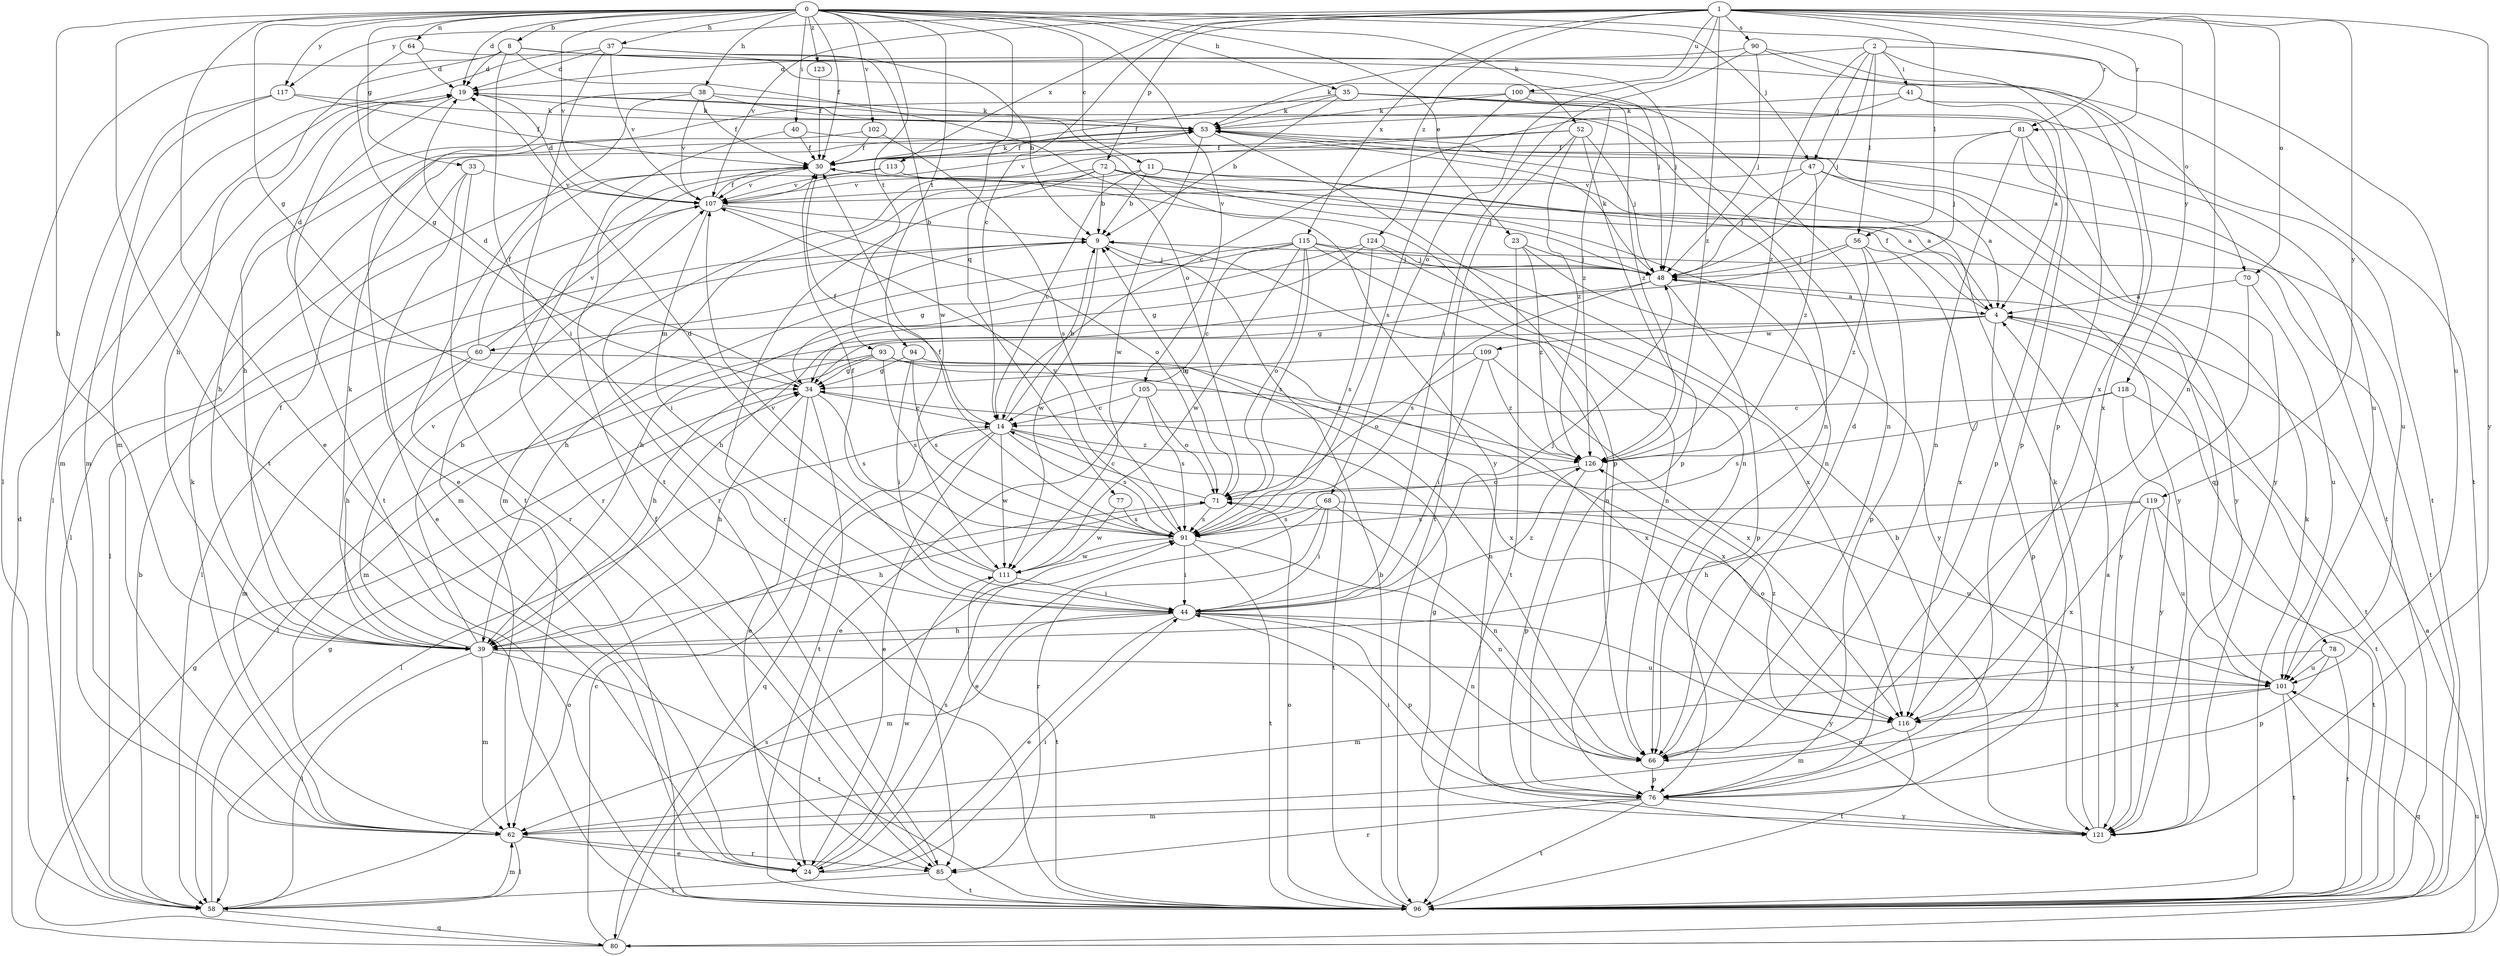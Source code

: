 strict digraph  {
0;
1;
2;
4;
8;
9;
11;
14;
19;
23;
24;
30;
33;
34;
35;
37;
38;
39;
40;
41;
44;
47;
48;
52;
53;
56;
58;
60;
62;
64;
66;
68;
70;
71;
72;
76;
77;
78;
80;
81;
85;
90;
91;
93;
94;
96;
100;
101;
102;
105;
107;
109;
111;
113;
115;
116;
117;
118;
119;
121;
123;
124;
126;
0 -> 8  [label=b];
0 -> 11  [label=c];
0 -> 19  [label=d];
0 -> 23  [label=e];
0 -> 24  [label=e];
0 -> 30  [label=f];
0 -> 33  [label=g];
0 -> 34  [label=g];
0 -> 35  [label=h];
0 -> 37  [label=h];
0 -> 38  [label=h];
0 -> 39  [label=h];
0 -> 40  [label=i];
0 -> 47  [label=j];
0 -> 52  [label=k];
0 -> 64  [label=n];
0 -> 77  [label=q];
0 -> 81  [label=r];
0 -> 93  [label=t];
0 -> 94  [label=t];
0 -> 96  [label=t];
0 -> 102  [label=v];
0 -> 105  [label=v];
0 -> 107  [label=v];
0 -> 117  [label=y];
0 -> 123  [label=z];
1 -> 14  [label=c];
1 -> 56  [label=l];
1 -> 66  [label=n];
1 -> 68  [label=o];
1 -> 70  [label=o];
1 -> 72  [label=p];
1 -> 81  [label=r];
1 -> 90  [label=s];
1 -> 100  [label=u];
1 -> 107  [label=v];
1 -> 113  [label=x];
1 -> 115  [label=x];
1 -> 117  [label=y];
1 -> 118  [label=y];
1 -> 119  [label=y];
1 -> 121  [label=y];
1 -> 124  [label=z];
1 -> 126  [label=z];
2 -> 41  [label=i];
2 -> 47  [label=j];
2 -> 48  [label=j];
2 -> 53  [label=k];
2 -> 56  [label=l];
2 -> 76  [label=p];
2 -> 101  [label=u];
2 -> 126  [label=z];
4 -> 30  [label=f];
4 -> 60  [label=m];
4 -> 62  [label=m];
4 -> 76  [label=p];
4 -> 78  [label=q];
4 -> 96  [label=t];
4 -> 109  [label=w];
8 -> 19  [label=d];
8 -> 39  [label=h];
8 -> 44  [label=i];
8 -> 48  [label=j];
8 -> 58  [label=l];
8 -> 70  [label=o];
8 -> 71  [label=o];
9 -> 48  [label=j];
9 -> 58  [label=l];
9 -> 66  [label=n];
9 -> 111  [label=w];
11 -> 4  [label=a];
11 -> 9  [label=b];
11 -> 14  [label=c];
11 -> 101  [label=u];
11 -> 107  [label=v];
14 -> 9  [label=b];
14 -> 24  [label=e];
14 -> 30  [label=f];
14 -> 58  [label=l];
14 -> 80  [label=q];
14 -> 91  [label=s];
14 -> 96  [label=t];
14 -> 111  [label=w];
14 -> 126  [label=z];
19 -> 53  [label=k];
19 -> 62  [label=m];
19 -> 66  [label=n];
19 -> 96  [label=t];
23 -> 48  [label=j];
23 -> 96  [label=t];
23 -> 121  [label=y];
23 -> 126  [label=z];
24 -> 44  [label=i];
24 -> 91  [label=s];
24 -> 111  [label=w];
30 -> 53  [label=k];
30 -> 66  [label=n];
30 -> 107  [label=v];
33 -> 24  [label=e];
33 -> 58  [label=l];
33 -> 85  [label=r];
33 -> 107  [label=v];
34 -> 14  [label=c];
34 -> 19  [label=d];
34 -> 24  [label=e];
34 -> 39  [label=h];
34 -> 91  [label=s];
34 -> 96  [label=t];
35 -> 4  [label=a];
35 -> 9  [label=b];
35 -> 30  [label=f];
35 -> 53  [label=k];
35 -> 96  [label=t];
35 -> 126  [label=z];
37 -> 9  [label=b];
37 -> 19  [label=d];
37 -> 62  [label=m];
37 -> 96  [label=t];
37 -> 107  [label=v];
37 -> 111  [label=w];
38 -> 24  [label=e];
38 -> 30  [label=f];
38 -> 53  [label=k];
38 -> 96  [label=t];
38 -> 107  [label=v];
38 -> 121  [label=y];
39 -> 9  [label=b];
39 -> 30  [label=f];
39 -> 53  [label=k];
39 -> 58  [label=l];
39 -> 62  [label=m];
39 -> 96  [label=t];
39 -> 101  [label=u];
39 -> 107  [label=v];
40 -> 30  [label=f];
40 -> 85  [label=r];
40 -> 101  [label=u];
41 -> 14  [label=c];
41 -> 53  [label=k];
41 -> 76  [label=p];
41 -> 116  [label=x];
44 -> 24  [label=e];
44 -> 39  [label=h];
44 -> 48  [label=j];
44 -> 62  [label=m];
44 -> 66  [label=n];
44 -> 76  [label=p];
44 -> 107  [label=v];
44 -> 121  [label=y];
44 -> 126  [label=z];
47 -> 4  [label=a];
47 -> 48  [label=j];
47 -> 107  [label=v];
47 -> 121  [label=y];
47 -> 126  [label=z];
48 -> 4  [label=a];
48 -> 34  [label=g];
48 -> 53  [label=k];
48 -> 76  [label=p];
48 -> 91  [label=s];
52 -> 30  [label=f];
52 -> 48  [label=j];
52 -> 76  [label=p];
52 -> 85  [label=r];
52 -> 96  [label=t];
52 -> 126  [label=z];
53 -> 30  [label=f];
53 -> 76  [label=p];
53 -> 96  [label=t];
53 -> 107  [label=v];
53 -> 111  [label=w];
56 -> 39  [label=h];
56 -> 48  [label=j];
56 -> 76  [label=p];
56 -> 116  [label=x];
56 -> 126  [label=z];
58 -> 9  [label=b];
58 -> 34  [label=g];
58 -> 62  [label=m];
58 -> 71  [label=o];
58 -> 80  [label=q];
60 -> 19  [label=d];
60 -> 30  [label=f];
60 -> 39  [label=h];
60 -> 62  [label=m];
60 -> 107  [label=v];
60 -> 116  [label=x];
62 -> 24  [label=e];
62 -> 53  [label=k];
62 -> 58  [label=l];
62 -> 85  [label=r];
64 -> 19  [label=d];
64 -> 34  [label=g];
64 -> 48  [label=j];
66 -> 19  [label=d];
66 -> 76  [label=p];
68 -> 24  [label=e];
68 -> 44  [label=i];
68 -> 66  [label=n];
68 -> 85  [label=r];
68 -> 91  [label=s];
68 -> 101  [label=u];
70 -> 4  [label=a];
70 -> 101  [label=u];
70 -> 121  [label=y];
71 -> 9  [label=b];
71 -> 14  [label=c];
71 -> 39  [label=h];
71 -> 91  [label=s];
72 -> 4  [label=a];
72 -> 9  [label=b];
72 -> 48  [label=j];
72 -> 62  [label=m];
72 -> 66  [label=n];
72 -> 85  [label=r];
72 -> 107  [label=v];
76 -> 44  [label=i];
76 -> 62  [label=m];
76 -> 85  [label=r];
76 -> 96  [label=t];
76 -> 121  [label=y];
77 -> 91  [label=s];
77 -> 111  [label=w];
78 -> 62  [label=m];
78 -> 76  [label=p];
78 -> 96  [label=t];
78 -> 101  [label=u];
80 -> 4  [label=a];
80 -> 14  [label=c];
80 -> 19  [label=d];
80 -> 34  [label=g];
80 -> 91  [label=s];
80 -> 101  [label=u];
81 -> 30  [label=f];
81 -> 48  [label=j];
81 -> 66  [label=n];
81 -> 76  [label=p];
81 -> 121  [label=y];
85 -> 30  [label=f];
85 -> 58  [label=l];
85 -> 96  [label=t];
90 -> 19  [label=d];
90 -> 44  [label=i];
90 -> 48  [label=j];
90 -> 96  [label=t];
90 -> 116  [label=x];
91 -> 30  [label=f];
91 -> 44  [label=i];
91 -> 66  [label=n];
91 -> 96  [label=t];
91 -> 107  [label=v];
91 -> 111  [label=w];
93 -> 34  [label=g];
93 -> 39  [label=h];
93 -> 58  [label=l];
93 -> 66  [label=n];
93 -> 91  [label=s];
93 -> 126  [label=z];
94 -> 34  [label=g];
94 -> 44  [label=i];
94 -> 91  [label=s];
94 -> 116  [label=x];
96 -> 9  [label=b];
96 -> 53  [label=k];
96 -> 71  [label=o];
100 -> 39  [label=h];
100 -> 53  [label=k];
100 -> 66  [label=n];
100 -> 91  [label=s];
100 -> 126  [label=z];
101 -> 48  [label=j];
101 -> 62  [label=m];
101 -> 71  [label=o];
101 -> 80  [label=q];
101 -> 96  [label=t];
101 -> 116  [label=x];
102 -> 30  [label=f];
102 -> 39  [label=h];
102 -> 91  [label=s];
105 -> 14  [label=c];
105 -> 24  [label=e];
105 -> 71  [label=o];
105 -> 91  [label=s];
105 -> 116  [label=x];
107 -> 9  [label=b];
107 -> 19  [label=d];
107 -> 30  [label=f];
107 -> 44  [label=i];
107 -> 58  [label=l];
107 -> 71  [label=o];
109 -> 34  [label=g];
109 -> 44  [label=i];
109 -> 71  [label=o];
109 -> 116  [label=x];
109 -> 126  [label=z];
111 -> 19  [label=d];
111 -> 30  [label=f];
111 -> 44  [label=i];
111 -> 96  [label=t];
113 -> 62  [label=m];
113 -> 107  [label=v];
113 -> 121  [label=y];
115 -> 14  [label=c];
115 -> 34  [label=g];
115 -> 39  [label=h];
115 -> 48  [label=j];
115 -> 66  [label=n];
115 -> 71  [label=o];
115 -> 91  [label=s];
115 -> 96  [label=t];
115 -> 111  [label=w];
116 -> 66  [label=n];
116 -> 96  [label=t];
116 -> 126  [label=z];
117 -> 30  [label=f];
117 -> 53  [label=k];
117 -> 58  [label=l];
117 -> 62  [label=m];
118 -> 14  [label=c];
118 -> 91  [label=s];
118 -> 96  [label=t];
118 -> 121  [label=y];
119 -> 39  [label=h];
119 -> 91  [label=s];
119 -> 96  [label=t];
119 -> 101  [label=u];
119 -> 116  [label=x];
119 -> 121  [label=y];
121 -> 4  [label=a];
121 -> 9  [label=b];
121 -> 34  [label=g];
121 -> 53  [label=k];
123 -> 30  [label=f];
124 -> 34  [label=g];
124 -> 39  [label=h];
124 -> 48  [label=j];
124 -> 91  [label=s];
124 -> 116  [label=x];
126 -> 71  [label=o];
126 -> 76  [label=p];
}
